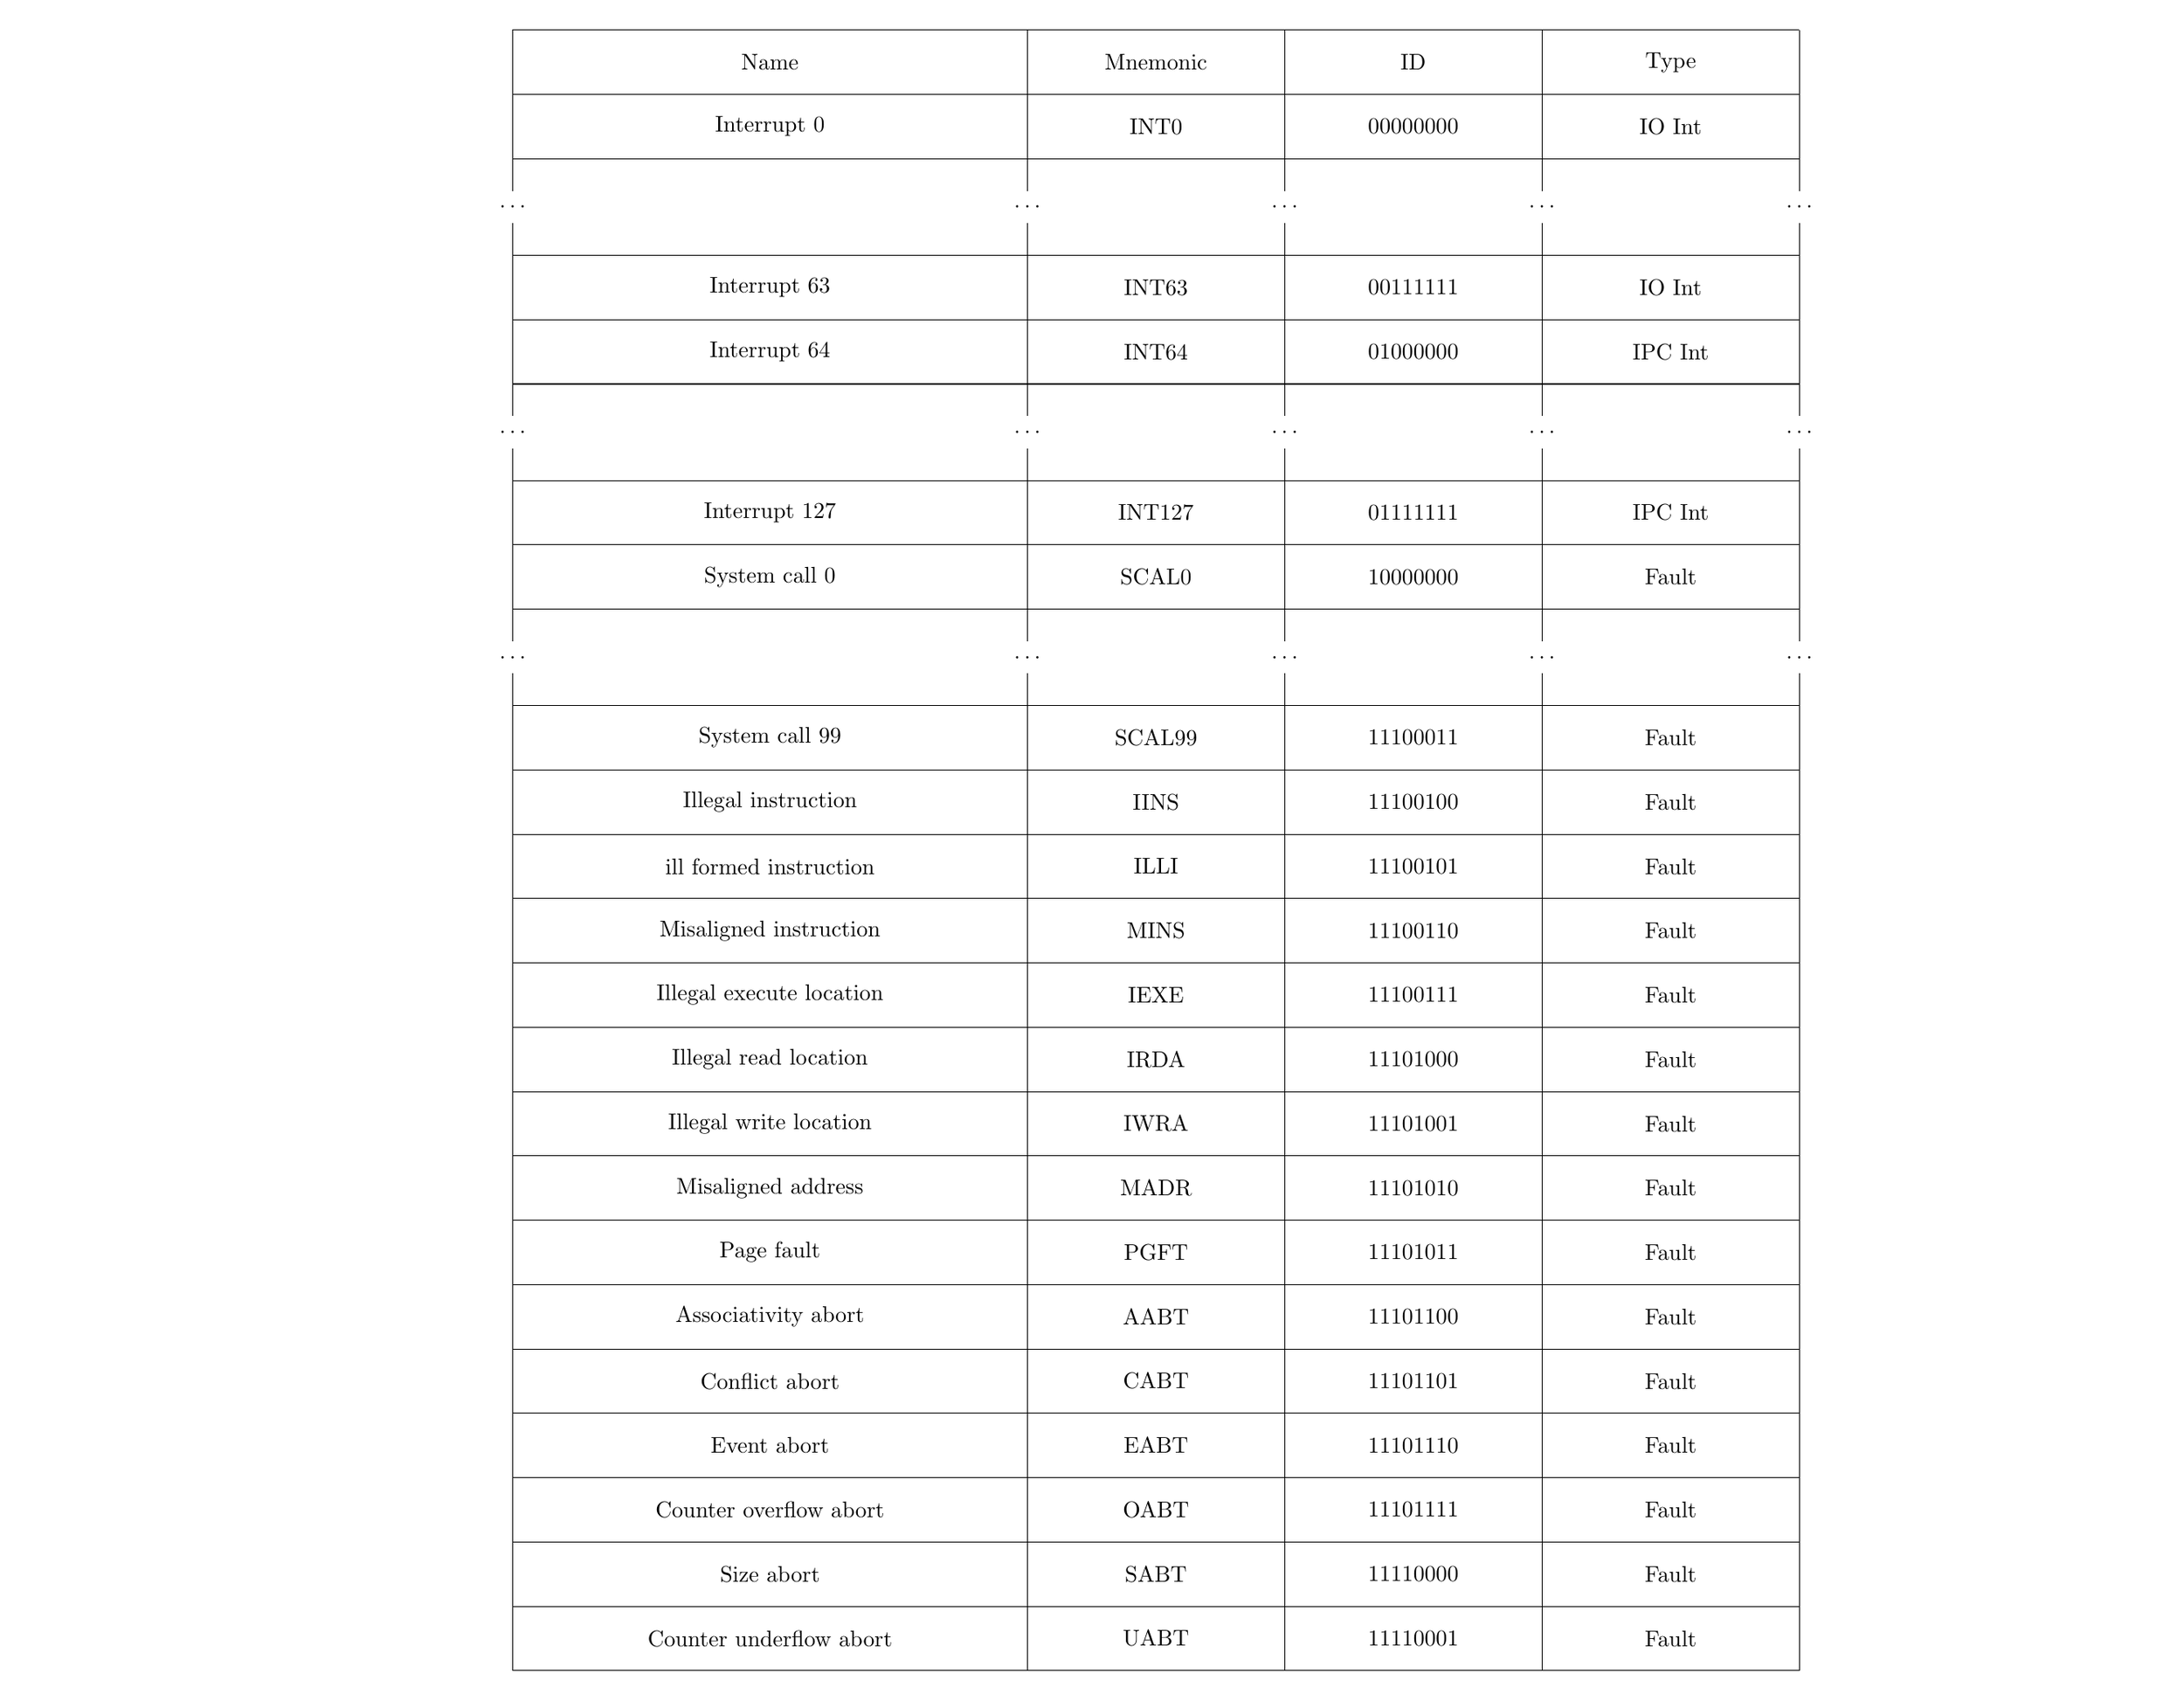 \begin{tikzpicture}
	\begin{pgfonlayer}{nodelayer}
		\node [style=none] (0) at (33, 0) {};
		\node [style=none] (1) at (0, 0) {};
		\node [style=none] (5) at (7.5, 1) {};
		\node [style=none] (6) at (15.5, 1) {};
		\node [style=none] (7) at (19.5, 1) {};
		\node [style=none] (8) at (23.5, 1) {};
		\node [style=none] (9) at (27.5, 1) {};
		\node [style=none] (15) at (11.5, 0.5) {Name};
		\node [style=none] (16) at (17.5, 0.5) {Mnemonic};
		\node [style=none] (17) at (21.5, 0.5) {ID};
		\node [style=none] (18) at (25.5, 0.5) {Type};
		\node [style=none] (19) at (7.5, 0) {};
		\node [style=none] (20) at (15.5, 0) {};
		\node [style=none] (21) at (19.5, 0) {};
		\node [style=none] (22) at (23.5, 0) {};
		\node [style=none] (23) at (27.5, 0) {};
		\node [style=none] (24) at (11.5, -0.5) {Interrupt 0};
		\node [style=none] (25) at (17.5, -0.5) {INT0};
		\node [style=none] (26) at (21.5, -0.5) {00000000};
		\node [style=none] (27) at (25.5, -0.5) {IO Int};
		\node [style=none] (28) at (7.5, -1) {};
		\node [style=none] (29) at (15.5, -1) {};
		\node [style=none] (30) at (19.5, -1) {};
		\node [style=none] (31) at (23.5, -1) {};
		\node [style=none] (32) at (27.5, -1) {};
		\node [style=none] (51) at (7.5, -1.75) {$\ldots$};
		\node [style=none] (52) at (15.5, -1.75) {$\ldots$};
		\node [style=none] (53) at (19.5, -1.75) {$\ldots$};
		\node [style=none] (54) at (23.5, -1.75) {$\ldots$};
		\node [style=none] (55) at (27.5, -1.75) {$\ldots$};
		\node [style=none] (56) at (7.5, -2) {};
		\node [style=none] (57) at (15.5, -2) {};
		\node [style=none] (58) at (19.5, -2) {};
		\node [style=none] (59) at (23.5, -2) {};
		\node [style=none] (60) at (27.5, -2) {};
		\node [style=none] (61) at (7.5, -1.5) {};
		\node [style=none] (62) at (15.5, -1.5) {};
		\node [style=none] (63) at (19.5, -1.5) {};
		\node [style=none] (64) at (23.5, -1.5) {};
		\node [style=none] (65) at (27.5, -1.5) {};
		\node [style=none] (66) at (7.5, -2.5) {};
		\node [style=none] (67) at (15.5, -2.5) {};
		\node [style=none] (68) at (19.5, -2.5) {};
		\node [style=none] (69) at (23.5, -2.5) {};
		\node [style=none] (70) at (27.5, -2.5) {};
		\node [style=none] (71) at (11.5, -3) {Interrupt 63};
		\node [style=none] (72) at (17.5, -3) {INT63};
		\node [style=none] (73) at (21.5, -3) {00111111};
		\node [style=none] (74) at (25.5, -3) {IO Int};
		\node [style=none] (75) at (7.5, -3.5) {};
		\node [style=none] (76) at (15.5, -3.5) {};
		\node [style=none] (77) at (19.5, -3.5) {};
		\node [style=none] (78) at (23.5, -3.5) {};
		\node [style=none] (79) at (27.5, -3.5) {};
		\node [style=none] (80) at (11.5, -4) {Interrupt 64};
		\node [style=none] (81) at (17.5, -4) {INT64};
		\node [style=none] (82) at (21.5, -4) {01000000};
		\node [style=none] (83) at (25.5, -4) {IPC Int};
		\node [style=none] (84) at (7.5, -4.5) {};
		\node [style=none] (85) at (15.5, -4.5) {};
		\node [style=none] (86) at (19.5, -4.5) {};
		\node [style=none] (87) at (23.5, -4.5) {};
		\node [style=none] (88) at (27.5, -4.5) {};
		\node [style=none] (89) at (7.5, -5.25) {$\ldots$};
		\node [style=none] (90) at (15.5, -5.25) {$\ldots$};
		\node [style=none] (91) at (19.5, -5.25) {$\ldots$};
		\node [style=none] (92) at (23.5, -5.25) {$\ldots$};
		\node [style=none] (93) at (27.5, -5.25) {$\ldots$};
		\node [style=none] (94) at (7.5, -5.5) {};
		\node [style=none] (95) at (15.5, -5.5) {};
		\node [style=none] (96) at (19.5, -5.5) {};
		\node [style=none] (97) at (23.5, -5.5) {};
		\node [style=none] (98) at (27.5, -5.5) {};
		\node [style=none] (99) at (7.5, -5) {};
		\node [style=none] (100) at (15.5, -5) {};
		\node [style=none] (101) at (19.5, -5) {};
		\node [style=none] (102) at (23.5, -5) {};
		\node [style=none] (103) at (27.5, -5) {};
		\node [style=none] (104) at (7.5, -6) {};
		\node [style=none] (105) at (15.5, -6) {};
		\node [style=none] (106) at (19.5, -6) {};
		\node [style=none] (107) at (23.5, -6) {};
		\node [style=none] (108) at (27.5, -6) {};
		\node [style=none] (113) at (7.5, -7) {};
		\node [style=none] (114) at (15.5, -7) {};
		\node [style=none] (115) at (19.5, -7) {};
		\node [style=none] (116) at (23.5, -7) {};
		\node [style=none] (117) at (27.5, -7) {};
		\node [style=none] (118) at (11.5, -7.5) {System call 0};
		\node [style=none] (119) at (17.5, -7.5) {SCAL0};
		\node [style=none] (120) at (21.5, -7.5) {10000000};
		\node [style=none] (121) at (25.5, -7.5) {Fault};
		\node [style=none] (122) at (7.5, -8) {};
		\node [style=none] (123) at (15.5, -8) {};
		\node [style=none] (124) at (19.5, -8) {};
		\node [style=none] (125) at (23.5, -8) {};
		\node [style=none] (126) at (27.5, -8) {};
		\node [style=none] (127) at (7.5, -8.75) {$\ldots$};
		\node [style=none] (128) at (15.5, -8.75) {$\ldots$};
		\node [style=none] (129) at (19.5, -8.75) {$\ldots$};
		\node [style=none] (130) at (23.5, -8.75) {$\ldots$};
		\node [style=none] (131) at (27.5, -8.75) {$\ldots$};
		\node [style=none] (132) at (7.5, -9) {};
		\node [style=none] (133) at (15.5, -9) {};
		\node [style=none] (134) at (19.5, -9) {};
		\node [style=none] (135) at (23.5, -9) {};
		\node [style=none] (136) at (27.5, -9) {};
		\node [style=none] (137) at (7.5, -8.5) {};
		\node [style=none] (138) at (15.5, -8.5) {};
		\node [style=none] (139) at (19.5, -8.5) {};
		\node [style=none] (140) at (23.5, -8.5) {};
		\node [style=none] (141) at (27.5, -8.5) {};
		\node [style=none] (142) at (7.5, -9.5) {};
		\node [style=none] (143) at (15.5, -9.5) {};
		\node [style=none] (144) at (19.5, -9.5) {};
		\node [style=none] (145) at (23.5, -9.5) {};
		\node [style=none] (146) at (27.5, -9.5) {};
		\node [style=none] (151) at (7.5, -10.5) {};
		\node [style=none] (152) at (15.5, -10.5) {};
		\node [style=none] (153) at (19.5, -10.5) {};
		\node [style=none] (154) at (23.5, -10.5) {};
		\node [style=none] (155) at (27.5, -10.5) {};
		\node [style=none] (156) at (11.5, -11) {Illegal instruction};
		\node [style=none] (157) at (17.5, -11) {IINS};
		\node [style=none] (158) at (21.5, -11) {11100100};
		\node [style=none] (165) at (11.5, -6.5) {Interrupt 127};
		\node [style=none] (166) at (17.5, -6.5) {INT127};
		\node [style=none] (167) at (21.5, -6.5) {01111111};
		\node [style=none] (168) at (25.5, -6.5) {IPC Int};
		\node [style=none] (169) at (11.5, -10) {System call 99};
		\node [style=none] (170) at (17.5, -10) {SCAL99};
		\node [style=none] (171) at (21.5, -10) {11100011};
		\node [style=none] (172) at (25.5, -10) {Fault};
		\node [style=none] (173) at (7.5, -11.5) {};
		\node [style=none] (174) at (15.5, -11.5) {};
		\node [style=none] (175) at (19.5, -11.5) {};
		\node [style=none] (176) at (23.5, -11.5) {};
		\node [style=none] (177) at (27.5, -11.5) {};
		\node [style=none] (178) at (11.5, -12) {ill formed instruction};
		\node [style=none] (179) at (17.5, -12) {ILLI};
		\node [style=none] (180) at (21.5, -12) {11100101};
		\node [style=none] (182) at (7.5, -12.5) {};
		\node [style=none] (183) at (15.5, -12.5) {};
		\node [style=none] (184) at (19.5, -12.5) {};
		\node [style=none] (185) at (23.5, -12.5) {};
		\node [style=none] (186) at (27.5, -12.5) {};
		\node [style=none] (187) at (11.5, -13) {Misaligned instruction};
		\node [style=none] (188) at (17.5, -13) {MINS};
		\node [style=none] (189) at (21.5, -13) {11100110};
		\node [style=none] (191) at (7.5, -13.5) {};
		\node [style=none] (192) at (15.5, -13.5) {};
		\node [style=none] (193) at (19.5, -13.5) {};
		\node [style=none] (194) at (23.5, -13.5) {};
		\node [style=none] (195) at (27.5, -13.5) {};
		\node [style=none] (196) at (11.5, -14) {Illegal execute location};
		\node [style=none] (197) at (17.5, -14) {IEXE};
		\node [style=none] (198) at (21.5, -14) {11100111};
		\node [style=none] (200) at (7.5, -14.5) {};
		\node [style=none] (201) at (15.5, -14.5) {};
		\node [style=none] (202) at (19.5, -14.5) {};
		\node [style=none] (203) at (23.5, -14.5) {};
		\node [style=none] (204) at (27.5, -14.5) {};
		\node [style=none] (205) at (11.5, -15) {Illegal read location};
		\node [style=none] (206) at (17.5, -15) {IRDA};
		\node [style=none] (207) at (21.5, -15) {11101000};
		\node [style=none] (209) at (7.5, -15.5) {};
		\node [style=none] (210) at (15.5, -15.5) {};
		\node [style=none] (211) at (19.5, -15.5) {};
		\node [style=none] (212) at (23.5, -15.5) {};
		\node [style=none] (213) at (27.5, -15.5) {};
		\node [style=none] (214) at (11.5, -16) {Illegal write location};
		\node [style=none] (215) at (17.5, -16) {IWRA};
		\node [style=none] (216) at (21.5, -16) {11101001};
		\node [style=none] (218) at (7.5, -16.5) {};
		\node [style=none] (219) at (15.5, -16.5) {};
		\node [style=none] (220) at (19.5, -16.5) {};
		\node [style=none] (221) at (23.5, -16.5) {};
		\node [style=none] (222) at (27.5, -16.5) {};
		\node [style=none] (223) at (11.5, -17) {Misaligned address};
		\node [style=none] (224) at (17.5, -17) {MADR};
		\node [style=none] (225) at (21.5, -17) {11101010};
		\node [style=none] (227) at (7.5, -17.5) {};
		\node [style=none] (228) at (15.5, -17.5) {};
		\node [style=none] (229) at (19.5, -17.5) {};
		\node [style=none] (230) at (23.5, -17.5) {};
		\node [style=none] (231) at (27.5, -17.5) {};
		\node [style=none] (232) at (11.5, -18) {Page fault};
		\node [style=none] (233) at (17.5, -18) {PGFT};
		\node [style=none] (234) at (21.5, -18) {11101011};
		\node [style=none] (236) at (7.5, -18.5) {};
		\node [style=none] (237) at (15.5, -18.5) {};
		\node [style=none] (238) at (19.5, -18.5) {};
		\node [style=none] (239) at (23.5, -18.5) {};
		\node [style=none] (240) at (27.5, -18.5) {};
		\node [style=none] (241) at (11.5, -19) {Associativity abort};
		\node [style=none] (242) at (17.5, -19) {AABT};
		\node [style=none] (243) at (21.5, -19) {11101100};
		\node [style=none] (245) at (7.5, -19.5) {};
		\node [style=none] (246) at (15.5, -19.5) {};
		\node [style=none] (247) at (19.5, -19.5) {};
		\node [style=none] (248) at (23.5, -19.5) {};
		\node [style=none] (249) at (27.5, -19.5) {};
		\node [style=none] (250) at (11.5, -20) {Conflict abort};
		\node [style=none] (251) at (17.5, -20) {CABT};
		\node [style=none] (252) at (21.5, -20) {11101101};
		\node [style=none] (254) at (7.5, -20.5) {};
		\node [style=none] (255) at (15.5, -20.5) {};
		\node [style=none] (256) at (19.5, -20.5) {};
		\node [style=none] (257) at (23.5, -20.5) {};
		\node [style=none] (258) at (27.5, -20.5) {};
		\node [style=none] (259) at (11.5, -21) {Event abort};
		\node [style=none] (260) at (17.5, -21) {EABT};
		\node [style=none] (261) at (21.5, -21) {11101110};
		\node [style=none] (263) at (7.5, -21.5) {};
		\node [style=none] (264) at (15.5, -21.5) {};
		\node [style=none] (265) at (19.5, -21.5) {};
		\node [style=none] (266) at (23.5, -21.5) {};
		\node [style=none] (267) at (27.5, -21.5) {};
		\node [style=none] (268) at (11.5, -22) {Counter overflow abort};
		\node [style=none] (269) at (17.5, -22) {OABT};
		\node [style=none] (270) at (21.5, -22) {11101111};
		\node [style=none] (272) at (7.5, -22.5) {};
		\node [style=none] (273) at (15.5, -22.5) {};
		\node [style=none] (274) at (19.5, -22.5) {};
		\node [style=none] (275) at (23.5, -22.5) {};
		\node [style=none] (276) at (27.5, -22.5) {};
		\node [style=none] (277) at (11.5, -23) {Size abort};
		\node [style=none] (278) at (17.5, -23) {SABT};
		\node [style=none] (279) at (21.5, -23) {11110000};
		\node [style=none] (281) at (7.5, -23.5) {};
		\node [style=none] (282) at (15.5, -23.5) {};
		\node [style=none] (283) at (19.5, -23.5) {};
		\node [style=none] (284) at (23.5, -23.5) {};
		\node [style=none] (285) at (27.5, -23.5) {};
		\node [style=none] (286) at (11.5, -24) {Counter underflow abort};
		\node [style=none] (287) at (17.5, -24) {UABT};
		\node [style=none] (288) at (21.5, -24) {11110001};
		\node [style=none] (290) at (7.5, -24.5) {};
		\node [style=none] (291) at (15.5, -24.5) {};
		\node [style=none] (292) at (19.5, -24.5) {};
		\node [style=none] (293) at (23.5, -24.5) {};
		\node [style=none] (294) at (27.5, -24.5) {};
		\node [style=none] (295) at (25.5, -11) {Fault};
		\node [style=none] (296) at (25.5, -12) {Fault};
		\node [style=none] (297) at (25.5, -13) {Fault};
		\node [style=none] (298) at (25.5, -14) {Fault};
		\node [style=none] (299) at (25.5, -15) {Fault};
		\node [style=none] (300) at (25.5, -16) {Fault};
		\node [style=none] (301) at (25.5, -17) {Fault};
		\node [style=none] (302) at (25.5, -18) {Fault};
		\node [style=none] (303) at (25.5, -19) {Fault};
		\node [style=none] (304) at (25.5, -20) {Fault};
		\node [style=none] (305) at (25.5, -21) {Fault};
		\node [style=none] (306) at (25.5, -22) {Fault};
		\node [style=none] (307) at (25.5, -23) {Fault};
		\node [style=none] (308) at (25.5, -24) {Fault};
	\end{pgfonlayer}
	\begin{pgfonlayer}{edgelayer}
		\draw (5.center) to (9.center);
		\draw (19.center) to (23.center);
		\draw (28.center) to (32.center);
		\draw (28.center) to (5.center);
		\draw (29.center) to (6.center);
		\draw (30.center) to (7.center);
		\draw (31.center) to (8.center);
		\draw (32.center) to (9.center);
		\draw (61.center) to (28.center);
		\draw (62.center) to (29.center);
		\draw (63.center) to (30.center);
		\draw (64.center) to (31.center);
		\draw (65.center) to (32.center);
		\draw (66.center) to (70.center);
		\draw (75.center) to (79.center);
		\draw (84.center) to (88.center);
		\draw (84.center) to (66.center);
		\draw (85.center) to (67.center);
		\draw (86.center) to (68.center);
		\draw (87.center) to (69.center);
		\draw (88.center) to (70.center);
		\draw (99.center) to (84.center);
		\draw (100.center) to (85.center);
		\draw (101.center) to (86.center);
		\draw (102.center) to (87.center);
		\draw (103.center) to (88.center);
		\draw (66.center) to (56.center);
		\draw (67.center) to (57.center);
		\draw (68.center) to (58.center);
		\draw (69.center) to (59.center);
		\draw (70.center) to (60.center);
		\draw (104.center) to (108.center);
		\draw (113.center) to (117.center);
		\draw (122.center) to (126.center);
		\draw (122.center) to (104.center);
		\draw (123.center) to (105.center);
		\draw (124.center) to (106.center);
		\draw (125.center) to (107.center);
		\draw (126.center) to (108.center);
		\draw (137.center) to (122.center);
		\draw (138.center) to (123.center);
		\draw (139.center) to (124.center);
		\draw (140.center) to (125.center);
		\draw (141.center) to (126.center);
		\draw (104.center) to (94.center);
		\draw (105.center) to (95.center);
		\draw (106.center) to (96.center);
		\draw (107.center) to (97.center);
		\draw (108.center) to (98.center);
		\draw (142.center) to (146.center);
		\draw (151.center) to (155.center);
		\draw (142.center) to (132.center);
		\draw (143.center) to (133.center);
		\draw (144.center) to (134.center);
		\draw (145.center) to (135.center);
		\draw (146.center) to (136.center);
		\draw (173.center) to (177.center);
		\draw (182.center) to (186.center);
		\draw (191.center) to (195.center);
		\draw (200.center) to (204.center);
		\draw (209.center) to (213.center);
		\draw (218.center) to (222.center);
		\draw (227.center) to (231.center);
		\draw (236.center) to (240.center);
		\draw (245.center) to (249.center);
		\draw (254.center) to (258.center);
		\draw (263.center) to (267.center);
		\draw (272.center) to (276.center);
		\draw (281.center) to (285.center);
		\draw (290.center) to (294.center);
		\draw (290.center) to (142.center);
		\draw (291.center) to (143.center);
		\draw (292.center) to (144.center);
		\draw (293.center) to (145.center);
		\draw (294.center) to (146.center);
	\end{pgfonlayer}
\end{tikzpicture}
